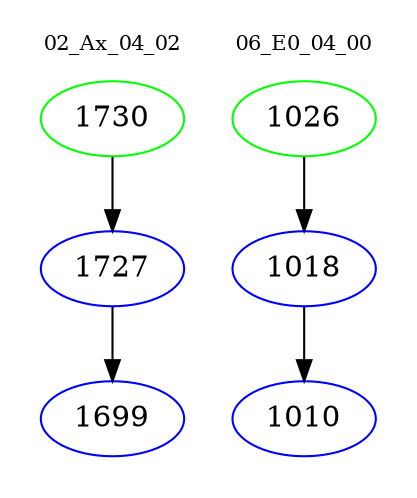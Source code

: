 digraph{
subgraph cluster_0 {
color = white
label = "02_Ax_04_02";
fontsize=10;
T0_1730 [label="1730", color="green"]
T0_1730 -> T0_1727 [color="black"]
T0_1727 [label="1727", color="blue"]
T0_1727 -> T0_1699 [color="black"]
T0_1699 [label="1699", color="blue"]
}
subgraph cluster_1 {
color = white
label = "06_E0_04_00";
fontsize=10;
T1_1026 [label="1026", color="green"]
T1_1026 -> T1_1018 [color="black"]
T1_1018 [label="1018", color="blue"]
T1_1018 -> T1_1010 [color="black"]
T1_1010 [label="1010", color="blue"]
}
}
